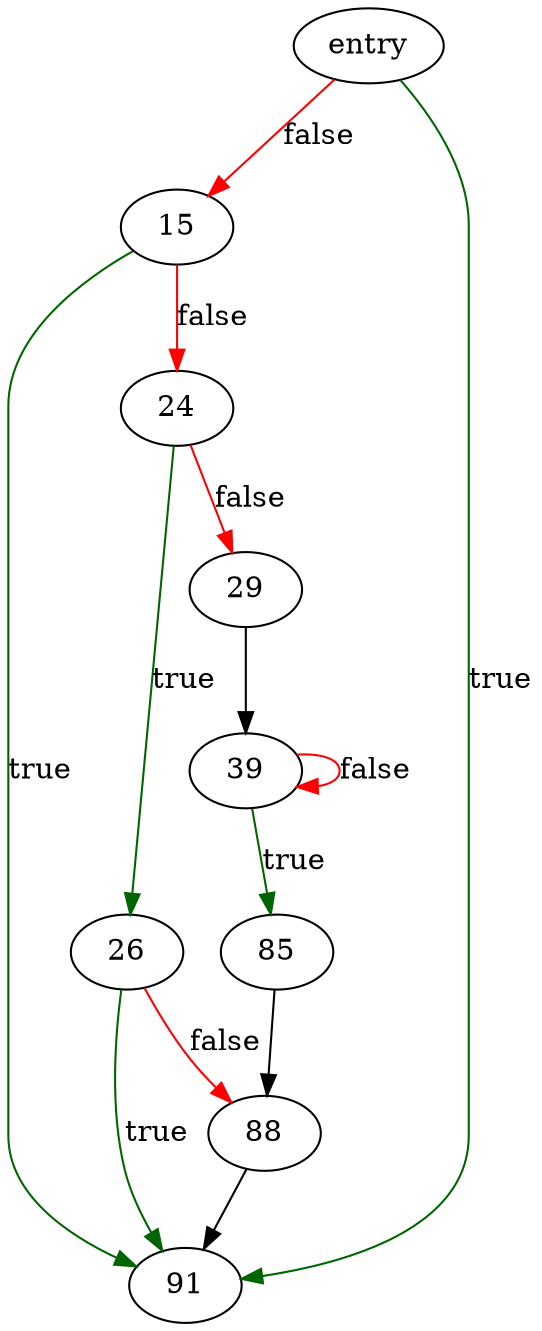 digraph "blake2b" {
	// Node definitions.
	6 [label=entry];
	15;
	24;
	26;
	29;
	39;
	85;
	88;
	91;

	// Edge definitions.
	6 -> 15 [
		color=red
		label=false
	];
	6 -> 91 [
		color=darkgreen
		label=true
	];
	15 -> 24 [
		color=red
		label=false
	];
	15 -> 91 [
		color=darkgreen
		label=true
	];
	24 -> 26 [
		color=darkgreen
		label=true
	];
	24 -> 29 [
		color=red
		label=false
	];
	26 -> 88 [
		color=red
		label=false
	];
	26 -> 91 [
		color=darkgreen
		label=true
	];
	29 -> 39;
	39 -> 39 [
		color=red
		label=false
	];
	39 -> 85 [
		color=darkgreen
		label=true
	];
	85 -> 88;
	88 -> 91;
}
